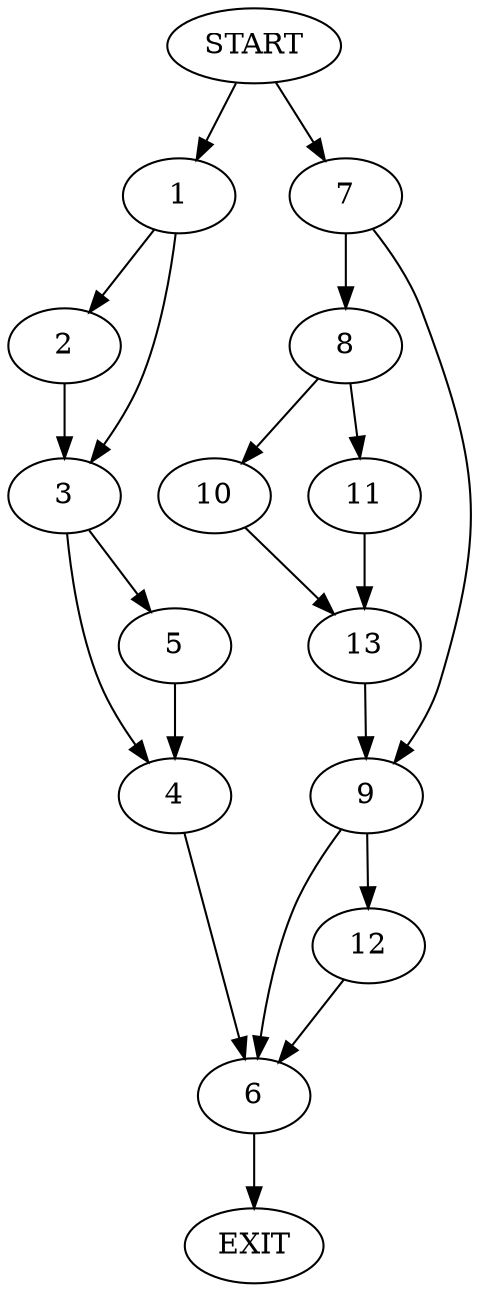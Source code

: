 digraph {
0 [label="START"]
14 [label="EXIT"]
0 -> 1
1 -> 2
1 -> 3
2 -> 3
3 -> 4
3 -> 5
4 -> 6
5 -> 4
6 -> 14
0 -> 7
7 -> 8
7 -> 9
8 -> 10
8 -> 11
9 -> 6
9 -> 12
10 -> 13
11 -> 13
13 -> 9
12 -> 6
}
